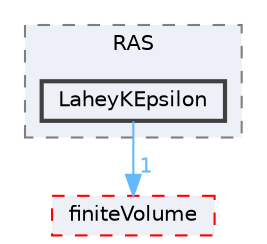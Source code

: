 digraph "src/TurbulenceModels/phaseCompressible/RAS/LaheyKEpsilon"
{
 // LATEX_PDF_SIZE
  bgcolor="transparent";
  edge [fontname=Helvetica,fontsize=10,labelfontname=Helvetica,labelfontsize=10];
  node [fontname=Helvetica,fontsize=10,shape=box,height=0.2,width=0.4];
  compound=true
  subgraph clusterdir_d56f8f56acacbc657c0273a190dad740 {
    graph [ bgcolor="#edf0f7", pencolor="grey50", label="RAS", fontname=Helvetica,fontsize=10 style="filled,dashed", URL="dir_d56f8f56acacbc657c0273a190dad740.html",tooltip=""]
  dir_65113bc1bb0d4fec08fc461cd17bd951 [label="LaheyKEpsilon", fillcolor="#edf0f7", color="grey25", style="filled,bold", URL="dir_65113bc1bb0d4fec08fc461cd17bd951.html",tooltip=""];
  }
  dir_9bd15774b555cf7259a6fa18f99fe99b [label="finiteVolume", fillcolor="#edf0f7", color="red", style="filled,dashed", URL="dir_9bd15774b555cf7259a6fa18f99fe99b.html",tooltip=""];
  dir_65113bc1bb0d4fec08fc461cd17bd951->dir_9bd15774b555cf7259a6fa18f99fe99b [headlabel="1", labeldistance=1.5 headhref="dir_002072_001387.html" href="dir_002072_001387.html" color="steelblue1" fontcolor="steelblue1"];
}
